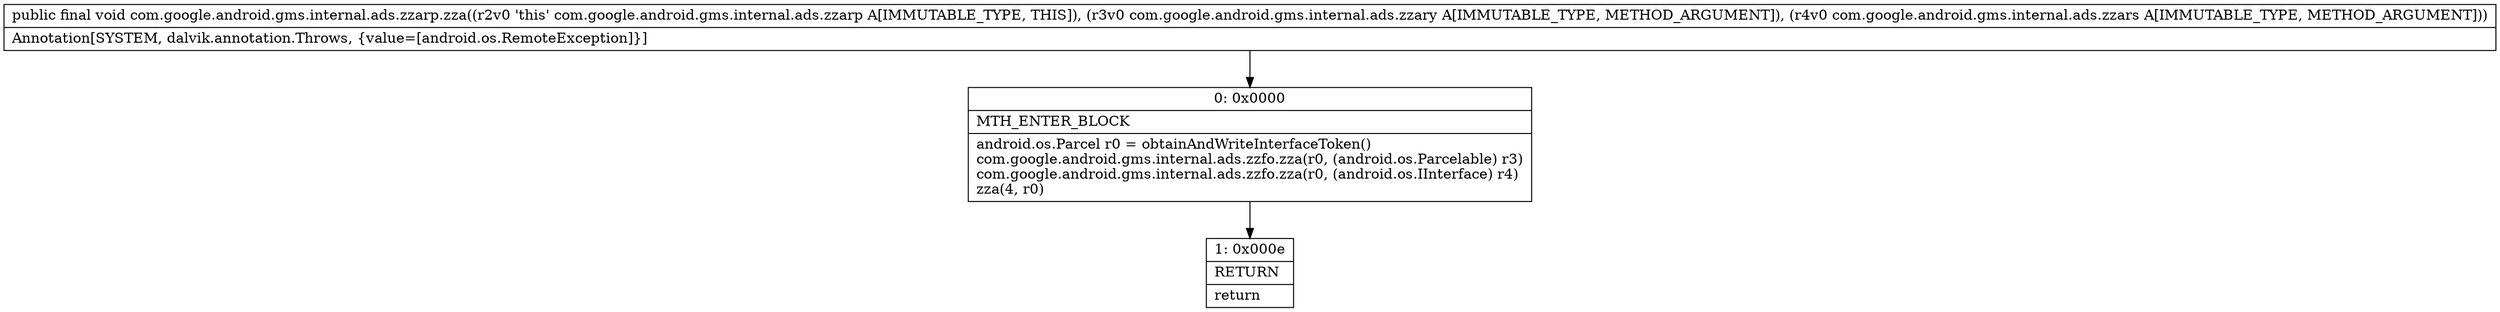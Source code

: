 digraph "CFG forcom.google.android.gms.internal.ads.zzarp.zza(Lcom\/google\/android\/gms\/internal\/ads\/zzary;Lcom\/google\/android\/gms\/internal\/ads\/zzars;)V" {
Node_0 [shape=record,label="{0\:\ 0x0000|MTH_ENTER_BLOCK\l|android.os.Parcel r0 = obtainAndWriteInterfaceToken()\lcom.google.android.gms.internal.ads.zzfo.zza(r0, (android.os.Parcelable) r3)\lcom.google.android.gms.internal.ads.zzfo.zza(r0, (android.os.IInterface) r4)\lzza(4, r0)\l}"];
Node_1 [shape=record,label="{1\:\ 0x000e|RETURN\l|return\l}"];
MethodNode[shape=record,label="{public final void com.google.android.gms.internal.ads.zzarp.zza((r2v0 'this' com.google.android.gms.internal.ads.zzarp A[IMMUTABLE_TYPE, THIS]), (r3v0 com.google.android.gms.internal.ads.zzary A[IMMUTABLE_TYPE, METHOD_ARGUMENT]), (r4v0 com.google.android.gms.internal.ads.zzars A[IMMUTABLE_TYPE, METHOD_ARGUMENT]))  | Annotation[SYSTEM, dalvik.annotation.Throws, \{value=[android.os.RemoteException]\}]\l}"];
MethodNode -> Node_0;
Node_0 -> Node_1;
}

